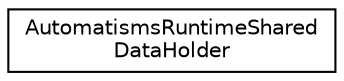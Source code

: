 digraph "Graphical Class Hierarchy"
{
  edge [fontname="Helvetica",fontsize="10",labelfontname="Helvetica",labelfontsize="10"];
  node [fontname="Helvetica",fontsize="10",shape=record];
  rankdir="LR";
  Node1 [label="AutomatismsRuntimeShared\lDataHolder",height=0.2,width=0.4,color="black", fillcolor="white", style="filled",URL="$d1/dca/class_automatisms_runtime_shared_data_holder.html",tooltip="Contains all the shared data of the automatisms of a RuntimeScene. "];
}

